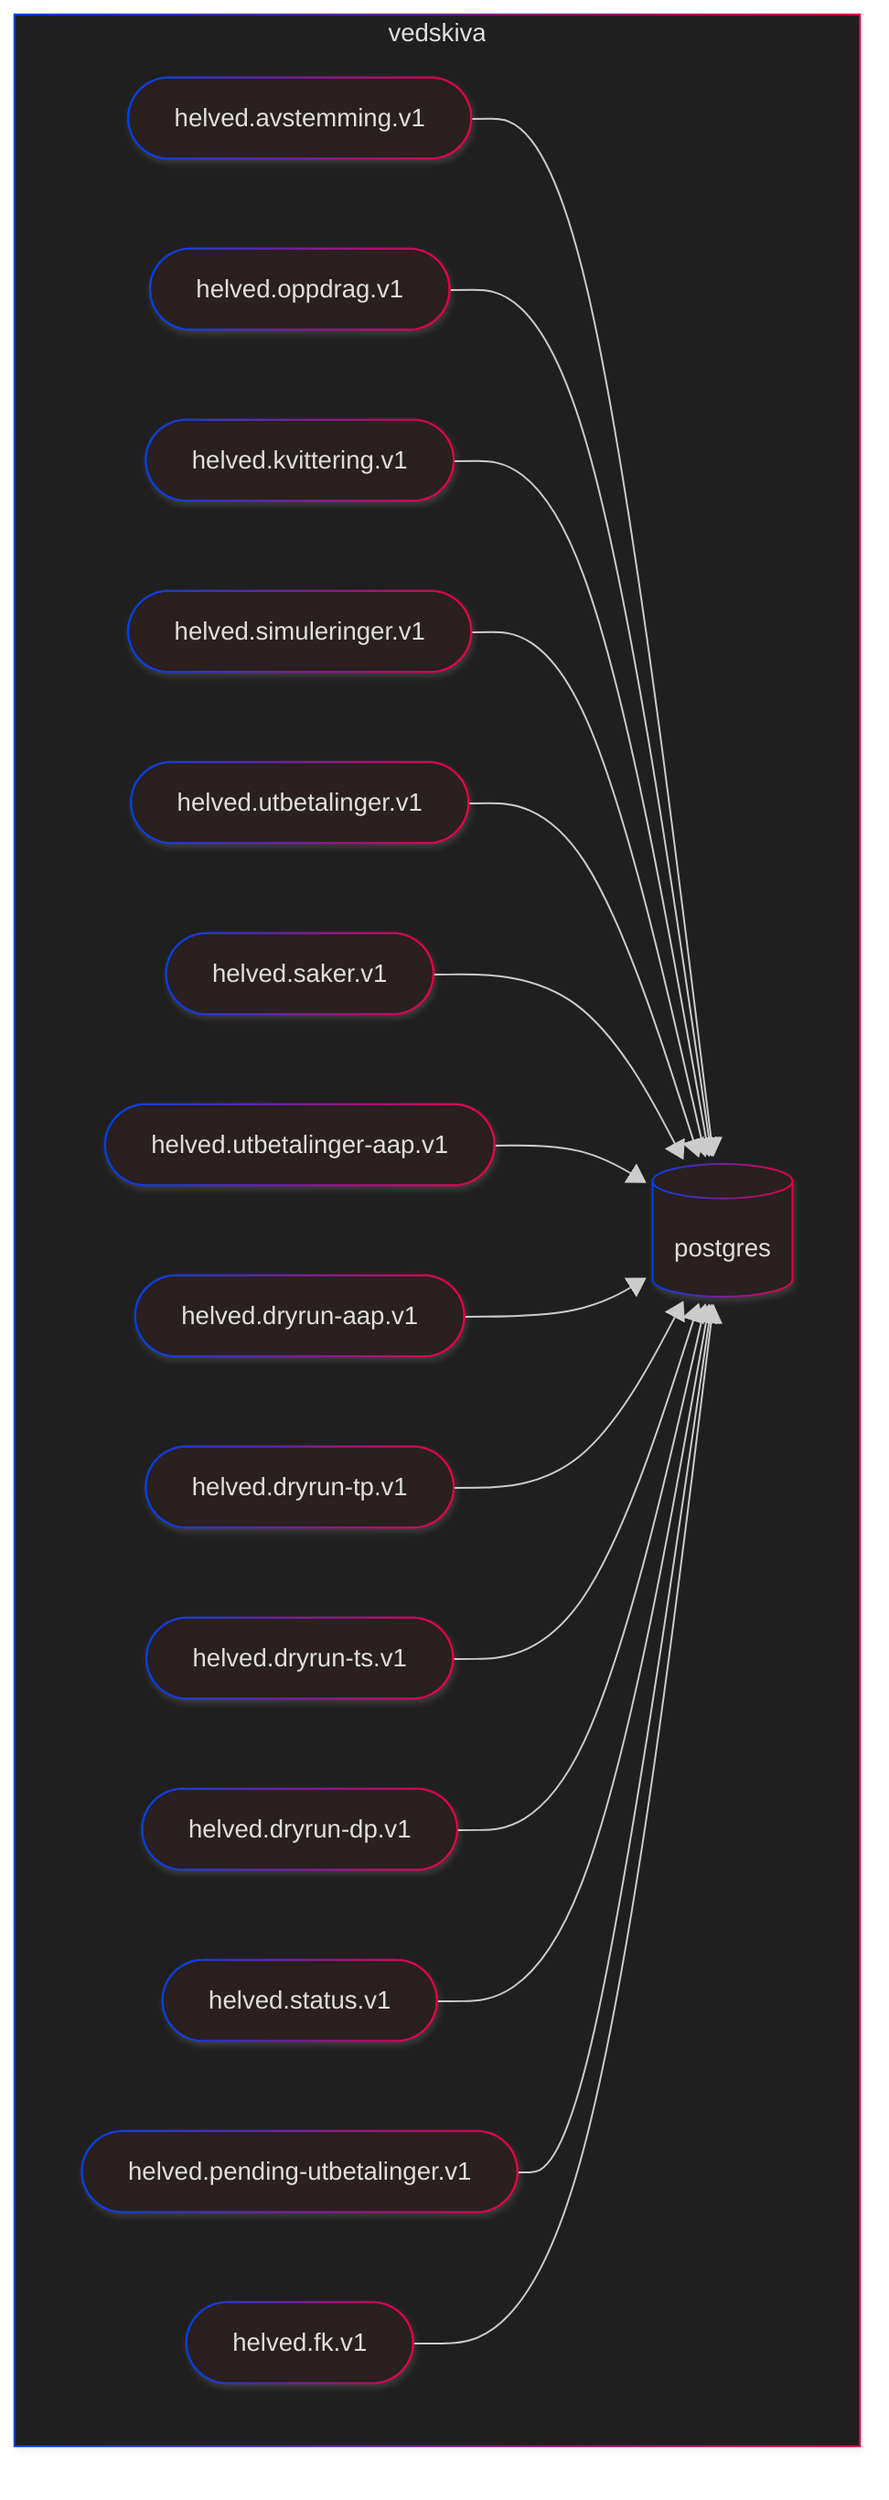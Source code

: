 ---
config:
  theme: neo-dark
  layout: dagre
  look: neo
---
flowchart TB
 subgraph Topologi["vedskiva"]
    postgres[("postgres")]
    avstemming(["helved.avstemming.v1"])
    oppdrag(["helved.oppdrag.v1"])
    kvittering(["helved.kvittering.v1"])
    simuleringer(["helved.simuleringer.v1"])
    utbetalinger(["helved.utbetalinger.v1"])
    saker(["helved.saker.v1"])
    aap(["helved.utbetalinger-aap.v1"])
    dryrun-aap(["helved.dryrun-aap.v1"])
    dryrun-tp(["helved.dryrun-tp.v1"])
    dryrun-ts(["helved.dryrun-ts.v1"])
    dryrun-dp(["helved.dryrun-dp.v1"])
    status(["helved.status.v1"])
    pending-utbetalinger(["helved.pending-utbetalinger.v1"])
    fk(["helved.fk.v1"])
  end

  avstemming --> postgres
  oppdrag --> postgres
  kvittering --> postgres
  simuleringer --> postgres
  utbetalinger --> postgres
  saker --> postgres
  aap --> postgres
  dryrun-aap --> postgres
  dryrun-tp --> postgres
  dryrun-ts --> postgres
  dryrun-dp --> postgres
  status --> postgres
  pending-utbetalinger --> postgres
  fk --> postgres